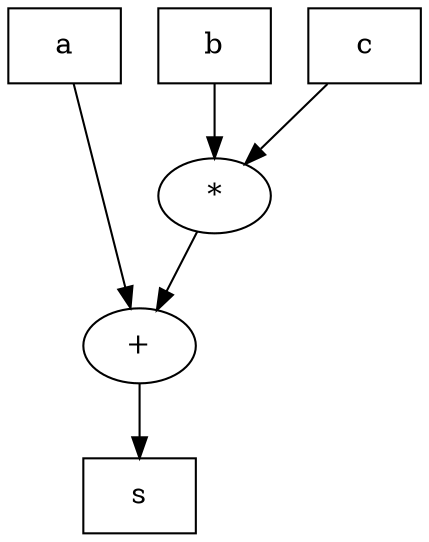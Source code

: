 digraph A {
  a [shape=box];
  b [shape=box];
  c [shape=box];
  s [shape=box];
  {rank=source;a;b;c}
  {rank=sink;s}
  a -> "+";
  b -> "*";
  c -> "*";
  "*" -> "+";
  "+" -> s;
}
